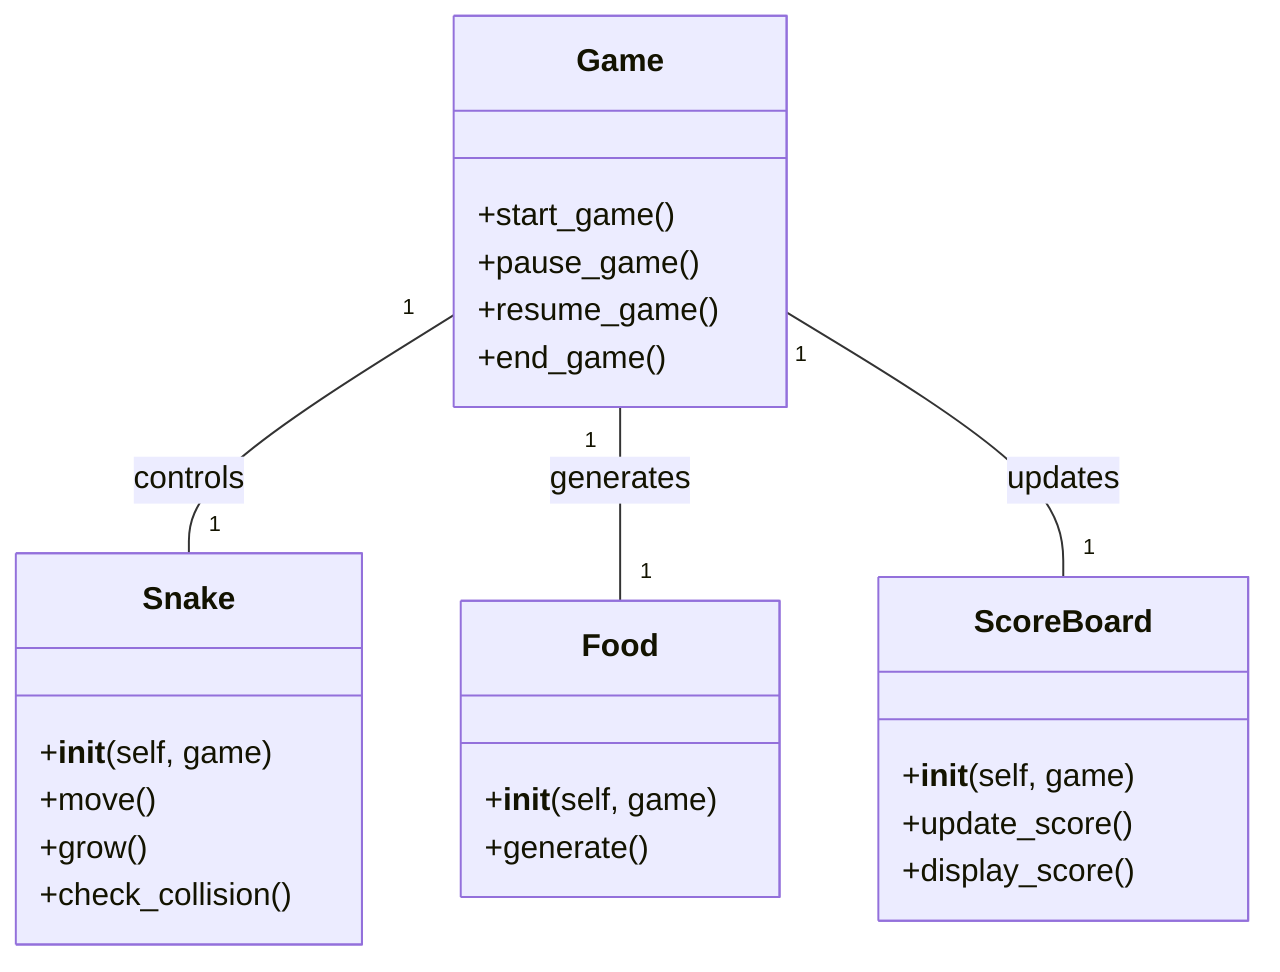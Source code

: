 classDiagram
    class Game{
        +start_game()
        +pause_game()
        +resume_game()
        +end_game()
    }
    class Snake{
        +__init__(self, game)
        +move()
        +grow()
        +check_collision()
    }
    class Food{
        +__init__(self, game)
        +generate()
    }
    class ScoreBoard{
        +__init__(self, game)
        +update_score()
        +display_score()
    }
    Game "1" -- "1" Snake: controls
    Game "1" -- "1" Food: generates
    Game "1" -- "1" ScoreBoard: updates